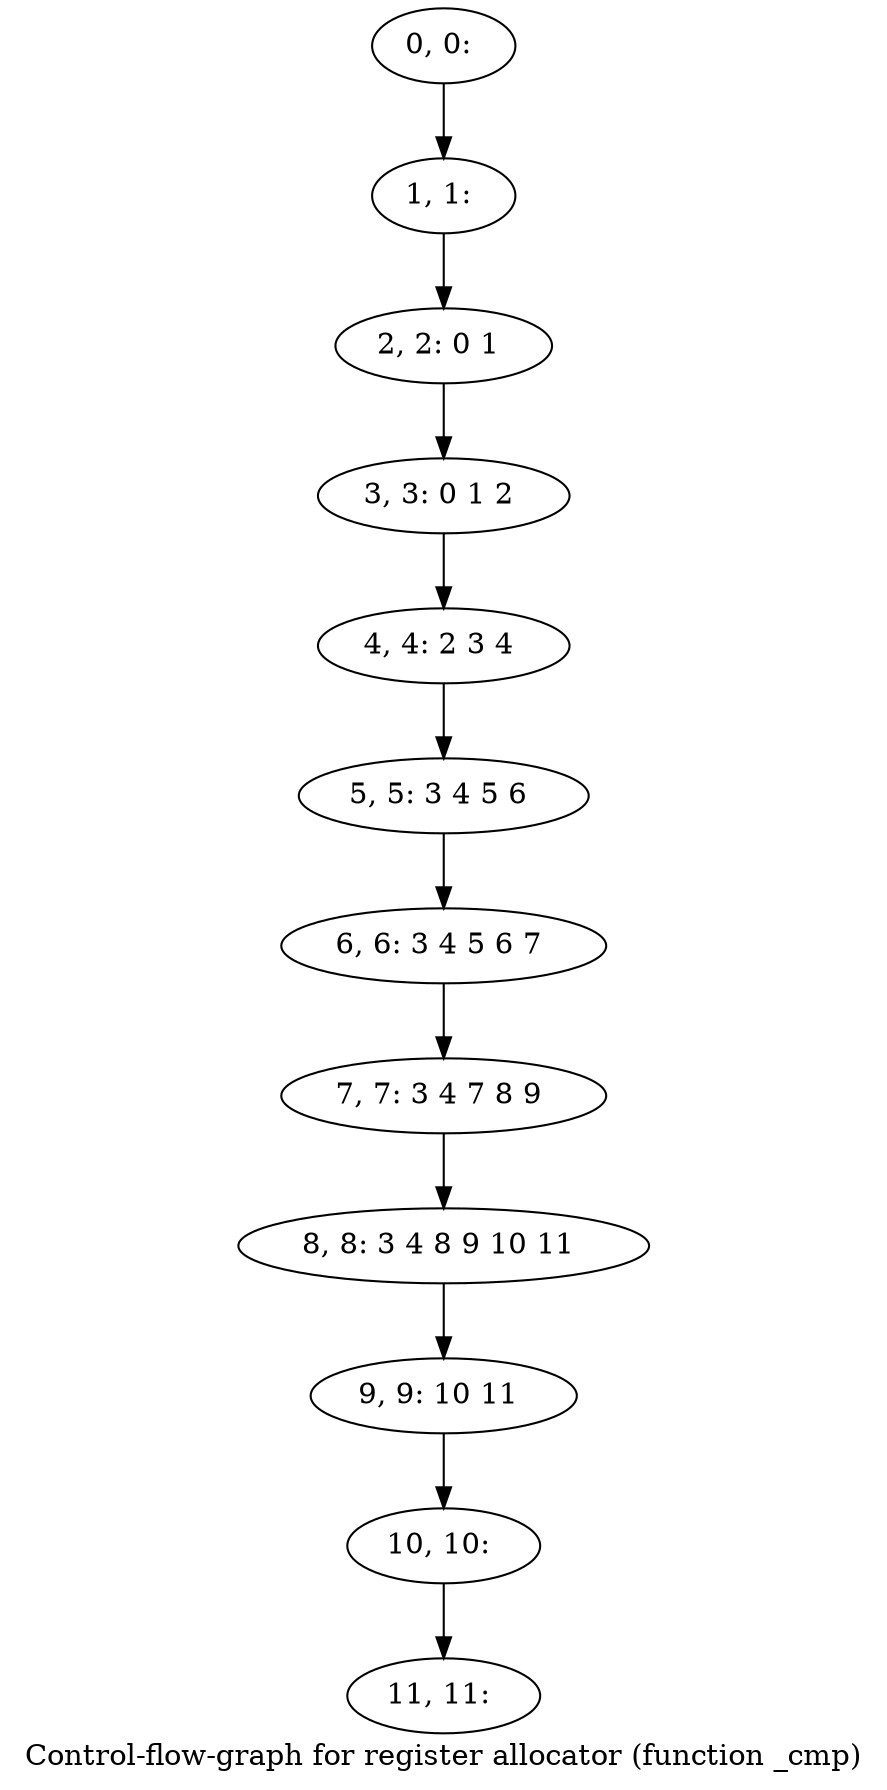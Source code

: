 digraph G {
graph [label="Control-flow-graph for register allocator (function _cmp)"]
0[label="0, 0: "];
1[label="1, 1: "];
2[label="2, 2: 0 1 "];
3[label="3, 3: 0 1 2 "];
4[label="4, 4: 2 3 4 "];
5[label="5, 5: 3 4 5 6 "];
6[label="6, 6: 3 4 5 6 7 "];
7[label="7, 7: 3 4 7 8 9 "];
8[label="8, 8: 3 4 8 9 10 11 "];
9[label="9, 9: 10 11 "];
10[label="10, 10: "];
11[label="11, 11: "];
0->1 ;
1->2 ;
2->3 ;
3->4 ;
4->5 ;
5->6 ;
6->7 ;
7->8 ;
8->9 ;
9->10 ;
10->11 ;
}
